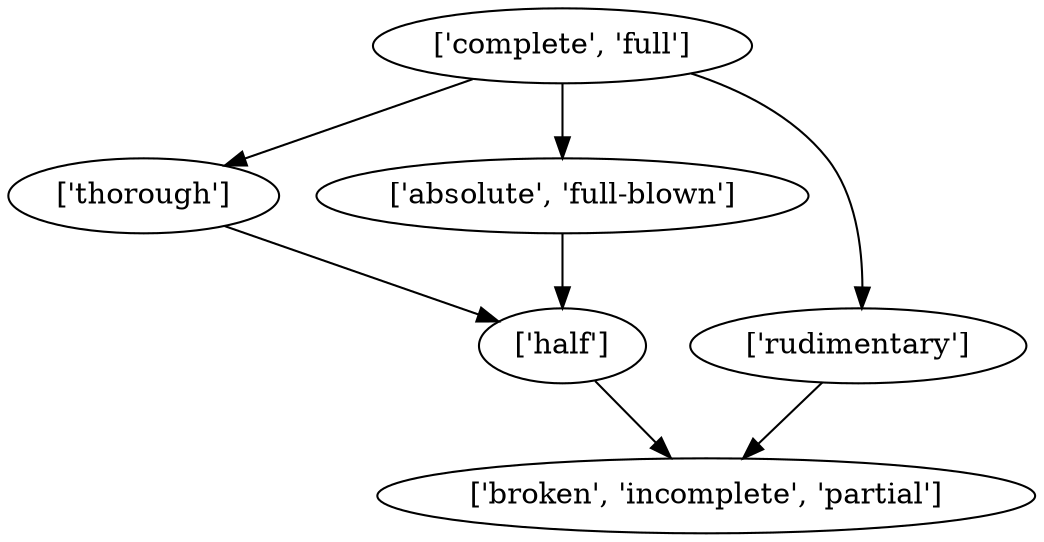 strict digraph  {
	"['thorough']" -> "['half']";
	"['half']" -> "['broken', 'incomplete', 'partial']";
	"['complete', 'full']" -> "['thorough']";
	"['complete', 'full']" -> "['absolute', 'full-blown']";
	"['complete', 'full']" -> "['rudimentary']";
	"['absolute', 'full-blown']" -> "['half']";
	"['rudimentary']" -> "['broken', 'incomplete', 'partial']";
}
